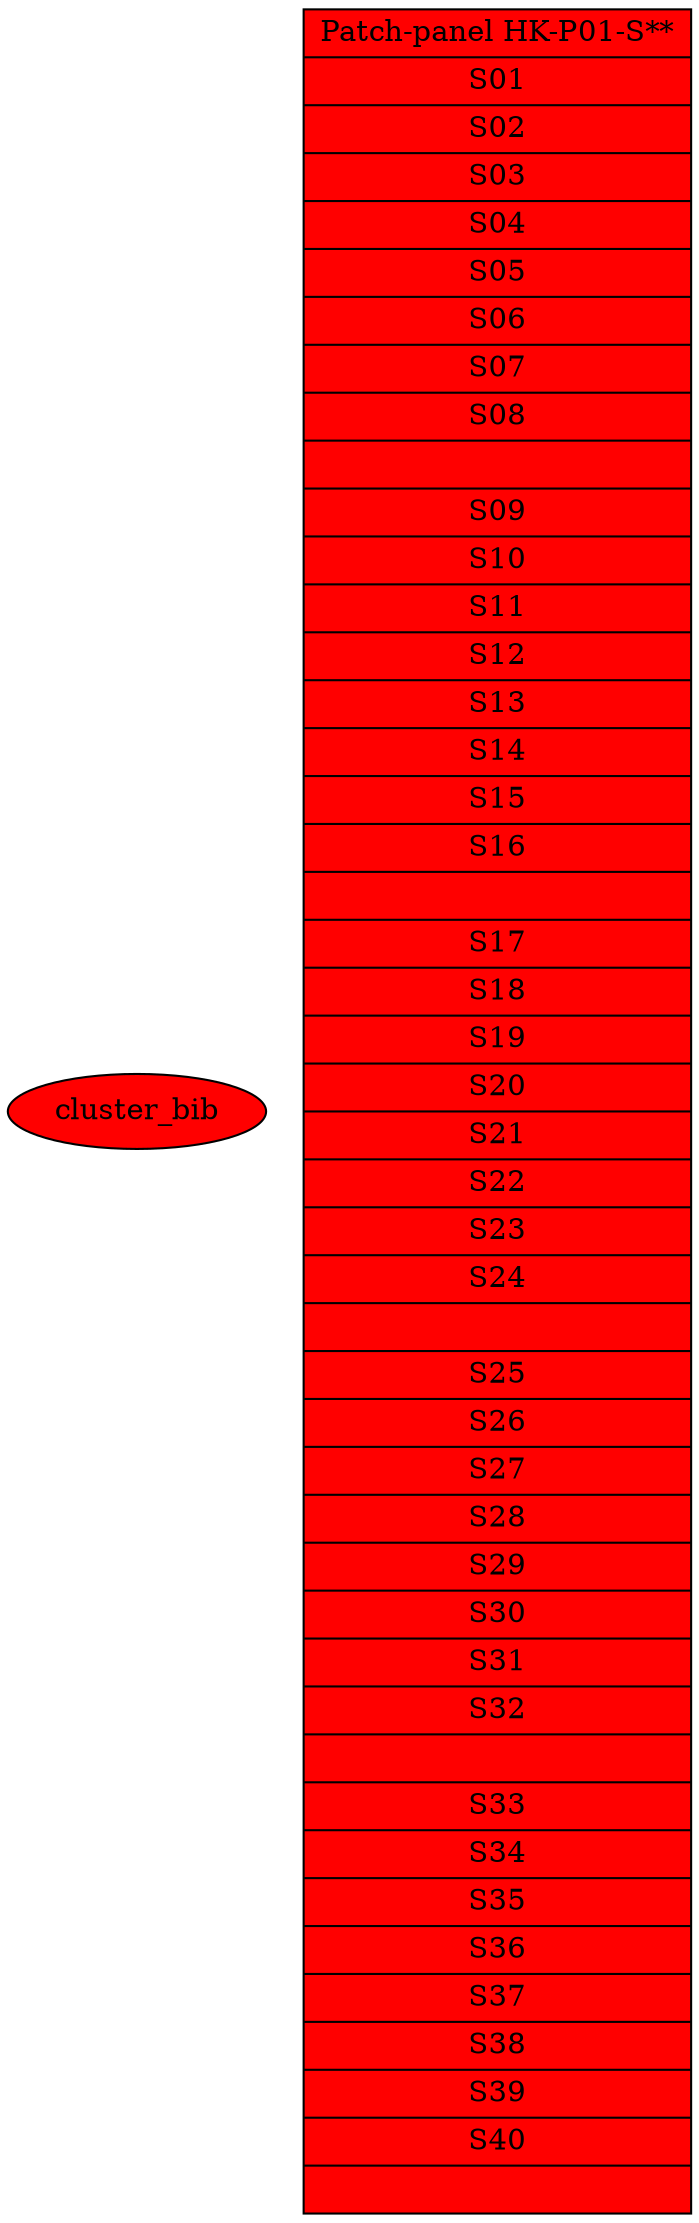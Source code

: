 digraph xxx {
  edge [ dir=none penwidth=100 ];

  node [ style=filled fillcolor=red ];
  cluster_bib {
    style=filled;
    fillcolor=yellow;
    
    HK_PO1 [ shape=record label="{
    Patch-panel HK-P01-S**  |
    <S01> S01 |                       <S02> S02 |                       <S03> S03 |                       <S04> S04 |
    <S05> S05 |                       <S06> S06 |                       <S07> S07 |                       <S08> S08 | |
    <S09> S09 |                       <S10> S10 |                       <S11> S11 |                       <S12> S12 |
    <S13> S13 |                       <S14> S14 |                       <S15> S15 |                       <S16> S16 | |
    <S17> S17 |                       <S18> S18 |                       <S19> S19 |                       <S20> S20 |
    <S21> S21 |                       <S22> S22 |                       <S23> S23 |                       <S24> S24 | |
    <S25> S25 |                       <S26> S26 |                       <S27> S27 |                       <S28> S28 |
    <S29> S29 |                       <S30> S30 |                       <S31> S31 |                       <S32> S32 | |
    <S33> S33 |                       <S34> S34 |                       <S35> S35 |                       <S36> S36 |
    <S37> S37 |                       <S38> S38 |                       <S39> S39 |                       <S40> S40 |
    }"];
  }
}

